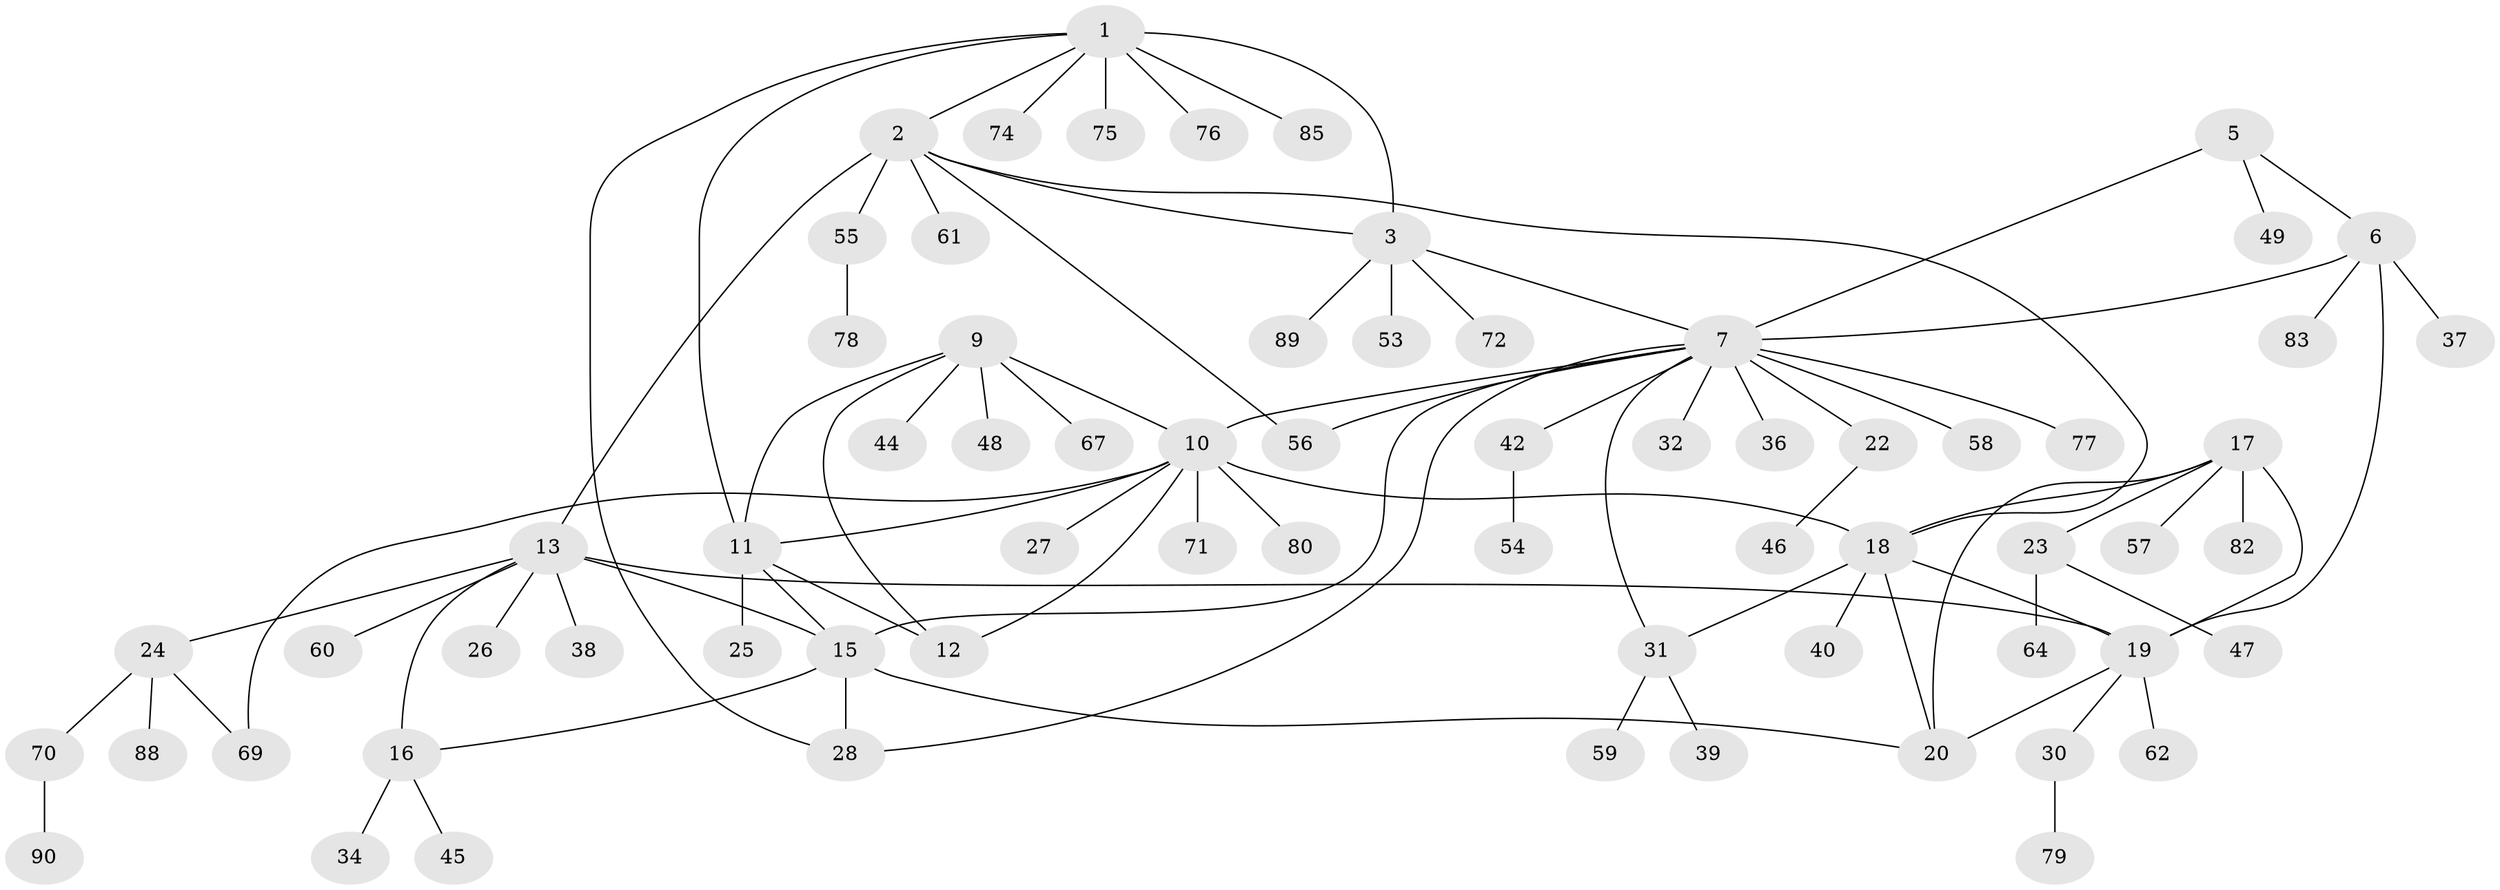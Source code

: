 // Generated by graph-tools (version 1.1) at 2025/24/03/03/25 07:24:13]
// undirected, 69 vertices, 89 edges
graph export_dot {
graph [start="1"]
  node [color=gray90,style=filled];
  1 [super="+73"];
  2 [super="+84"];
  3 [super="+4"];
  5;
  6 [super="+35"];
  7 [super="+8"];
  9 [super="+52"];
  10 [super="+50"];
  11;
  12 [super="+41"];
  13 [super="+14"];
  15 [super="+21"];
  16;
  17 [super="+81"];
  18 [super="+66"];
  19 [super="+29"];
  20;
  22;
  23 [super="+33"];
  24 [super="+63"];
  25;
  26;
  27;
  28 [super="+65"];
  30 [super="+43"];
  31 [super="+87"];
  32 [super="+51"];
  34;
  36;
  37;
  38;
  39;
  40;
  42;
  44;
  45;
  46;
  47;
  48;
  49;
  53;
  54;
  55 [super="+68"];
  56;
  57;
  58;
  59;
  60;
  61;
  62;
  64;
  67;
  69;
  70;
  71;
  72;
  74;
  75;
  76 [super="+86"];
  77;
  78;
  79;
  80;
  82;
  83;
  85;
  88;
  89;
  90;
  1 -- 2;
  1 -- 3 [weight=2];
  1 -- 11;
  1 -- 75;
  1 -- 76;
  1 -- 85;
  1 -- 74;
  1 -- 28;
  2 -- 3 [weight=2];
  2 -- 18;
  2 -- 55;
  2 -- 56;
  2 -- 61;
  2 -- 13;
  3 -- 53;
  3 -- 89;
  3 -- 7;
  3 -- 72;
  5 -- 6;
  5 -- 7 [weight=2];
  5 -- 49;
  6 -- 7 [weight=2];
  6 -- 19 [weight=2];
  6 -- 37;
  6 -- 83;
  7 -- 22;
  7 -- 28;
  7 -- 31;
  7 -- 32;
  7 -- 36;
  7 -- 42;
  7 -- 58;
  7 -- 56;
  7 -- 10;
  7 -- 77;
  7 -- 15;
  9 -- 10;
  9 -- 11;
  9 -- 12;
  9 -- 44;
  9 -- 48;
  9 -- 67;
  10 -- 11;
  10 -- 12;
  10 -- 18;
  10 -- 27;
  10 -- 69;
  10 -- 80;
  10 -- 71;
  11 -- 12;
  11 -- 15;
  11 -- 25;
  13 -- 15 [weight=2];
  13 -- 16 [weight=2];
  13 -- 24;
  13 -- 26;
  13 -- 60;
  13 -- 19;
  13 -- 38;
  15 -- 16;
  15 -- 20;
  15 -- 28;
  16 -- 34;
  16 -- 45;
  17 -- 18;
  17 -- 19;
  17 -- 20;
  17 -- 23;
  17 -- 57;
  17 -- 82;
  18 -- 19;
  18 -- 20;
  18 -- 31;
  18 -- 40;
  19 -- 20;
  19 -- 30;
  19 -- 62;
  22 -- 46;
  23 -- 47;
  23 -- 64;
  24 -- 69;
  24 -- 88;
  24 -- 70;
  30 -- 79;
  31 -- 39;
  31 -- 59;
  42 -- 54;
  55 -- 78;
  70 -- 90;
}
